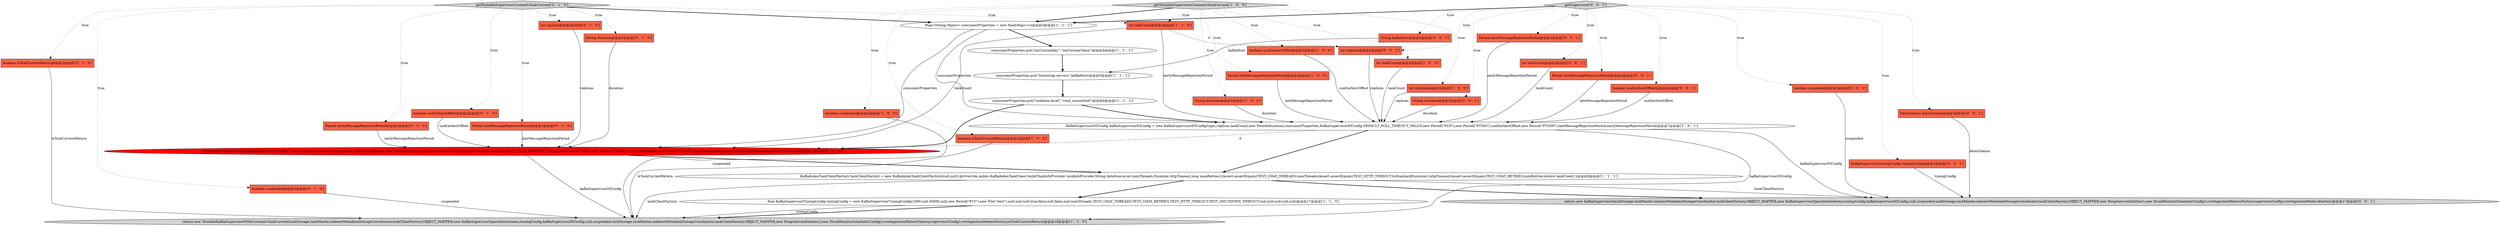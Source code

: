 digraph {
19 [style = filled, label = "String duration@@@2@@@['0', '1', '0']", fillcolor = tomato, shape = box image = "AAA0AAABBB2BBB"];
20 [style = filled, label = "getTestableSupervisorCustomIsTaskCurrent['0', '1', '0']", fillcolor = lightgray, shape = diamond image = "AAA0AAABBB2BBB"];
29 [style = filled, label = "Period earlyMessageRejectionPeriod@@@2@@@['0', '0', '1']", fillcolor = tomato, shape = box image = "AAA0AAABBB3BBB"];
12 [style = filled, label = "Period lateMessageRejectionPeriod@@@2@@@['1', '0', '0']", fillcolor = tomato, shape = box image = "AAA0AAABBB1BBB"];
34 [style = filled, label = "int taskCount@@@2@@@['0', '0', '1']", fillcolor = tomato, shape = box image = "AAA0AAABBB3BBB"];
36 [style = filled, label = "String kafkaHost@@@2@@@['0', '0', '1']", fillcolor = tomato, shape = box image = "AAA0AAABBB3BBB"];
7 [style = filled, label = "KafkaIndexTaskClientFactory taskClientFactory = new KafkaIndexTaskClientFactory(null,null){@Override public KafkaIndexTaskClient build(TaskInfoProvider taskInfoProvider,String dataSource,int numThreads,Duration httpTimeout,long numRetries){Assert.assertEquals(TEST_CHAT_THREADS,numThreads)Assert.assertEquals(TEST_HTTP_TIMEOUT.toStandardDuration(),httpTimeout)Assert.assertEquals(TEST_CHAT_RETRIES,numRetries)return taskClient}}@@@8@@@['1', '1', '1']", fillcolor = white, shape = ellipse image = "AAA0AAABBB1BBB"];
3 [style = filled, label = "final KafkaSupervisorTuningConfig tuningConfig = new KafkaSupervisorTuningConfig(1000,null,50000,null,new Period(\"P1Y\"),new File(\"/test\"),null,null,null,true,false,null,false,null,numThreads,TEST_CHAT_THREADS,TEST_CHAT_RETRIES,TEST_HTTP_TIMEOUT,TEST_SHUTDOWN_TIMEOUT,null,null,null,null,null)@@@17@@@['1', '1', '0']", fillcolor = white, shape = ellipse image = "AAA0AAABBB1BBB"];
37 [style = filled, label = "int replicas@@@2@@@['0', '0', '1']", fillcolor = tomato, shape = box image = "AAA0AAABBB3BBB"];
16 [style = filled, label = "int taskCount@@@2@@@['1', '1', '0']", fillcolor = tomato, shape = box image = "AAA0AAABBB1BBB"];
27 [style = filled, label = "return new KafkaSupervisor(taskStorage,taskMaster,indexerMetadataStorageCoordinator,taskClientFactory,OBJECT_MAPPER,new KafkaSupervisorSpec(dataSchema,tuningConfig,kafkaSupervisorIOConfig,null,suspended,taskStorage,taskMaster,indexerMetadataStorageCoordinator,taskClientFactory,OBJECT_MAPPER,new NoopServiceEmitter(),new DruidMonitorSchedulerConfig(),rowIngestionMetersFactory,supervisorConfig),rowIngestionMetersFactory)@@@17@@@['0', '0', '1']", fillcolor = lightgray, shape = ellipse image = "AAA0AAABBB3BBB"];
9 [style = filled, label = "int replicas@@@2@@@['1', '0', '0']", fillcolor = tomato, shape = box image = "AAA0AAABBB1BBB"];
14 [style = filled, label = "getTestableSupervisorCustomIsTaskCurrent['1', '0', '0']", fillcolor = lightgray, shape = diamond image = "AAA0AAABBB1BBB"];
6 [style = filled, label = "String duration@@@2@@@['1', '0', '0']", fillcolor = tomato, shape = box image = "AAA0AAABBB1BBB"];
22 [style = filled, label = "boolean isTaskCurrentReturn@@@2@@@['0', '1', '0']", fillcolor = tomato, shape = box image = "AAA0AAABBB2BBB"];
28 [style = filled, label = "Period lateMessageRejectionPeriod@@@2@@@['0', '0', '1']", fillcolor = tomato, shape = box image = "AAA0AAABBB3BBB"];
30 [style = filled, label = "boolean suspended@@@2@@@['0', '0', '1']", fillcolor = tomato, shape = box image = "AAA0AAABBB3BBB"];
15 [style = filled, label = "consumerProperties.put(\"isolation.level\",\"read_committed\")@@@6@@@['1', '1', '1']", fillcolor = white, shape = ellipse image = "AAA0AAABBB1BBB"];
5 [style = filled, label = "Map<String,Object> consumerProperties = new HashMap<>()@@@3@@@['1', '1', '1']", fillcolor = white, shape = ellipse image = "AAA0AAABBB1BBB"];
2 [style = filled, label = "consumerProperties.put(\"bootstrap.servers\",kafkaHost)@@@5@@@['1', '1', '1']", fillcolor = white, shape = ellipse image = "AAA0AAABBB1BBB"];
17 [style = filled, label = "KafkaSupervisorIOConfig kafkaSupervisorIOConfig = new KafkaSupervisorIOConfig(topic,replicas,taskCount,new Period(duration),consumerProperties,KafkaSupervisorIOConfig.DEFAULT_POLL_TIMEOUT_MILLIS,new Period(\"P1D\"),new Period(\"PT30S\"),useEarliestOffset,new Period(\"PT30M\"),lateMessageRejectionPeriod,earlyMessageRejectionPeriod,null)@@@7@@@['0', '1', '0']", fillcolor = red, shape = ellipse image = "AAA1AAABBB2BBB"];
18 [style = filled, label = "Period earlyMessageRejectionPeriod@@@2@@@['0', '1', '0']", fillcolor = tomato, shape = box image = "AAA0AAABBB2BBB"];
24 [style = filled, label = "boolean useEarliestOffset@@@2@@@['0', '1', '0']", fillcolor = tomato, shape = box image = "AAA0AAABBB2BBB"];
35 [style = filled, label = "boolean useEarliestOffset@@@2@@@['0', '0', '1']", fillcolor = tomato, shape = box image = "AAA0AAABBB3BBB"];
8 [style = filled, label = "return new TestableKafkaSupervisorWithCustomIsTaskCurrent(taskStorage,taskMaster,indexerMetadataStorageCoordinator,taskClientFactory,OBJECT_MAPPER,new KafkaSupervisorSpec(dataSchema,tuningConfig,kafkaSupervisorIOConfig,null,suspended,taskStorage,taskMaster,indexerMetadataStorageCoordinator,taskClientFactory,OBJECT_MAPPER,new NoopServiceEmitter(),new DruidMonitorSchedulerConfig(),rowIngestionMetersFactory,supervisorConfig),rowIngestionMetersFactory,isTaskCurrentReturn)@@@18@@@['1', '1', '0']", fillcolor = lightgray, shape = ellipse image = "AAA0AAABBB1BBB"];
11 [style = filled, label = "boolean suspended@@@2@@@['1', '0', '0']", fillcolor = tomato, shape = box image = "AAA0AAABBB1BBB"];
10 [style = filled, label = "KafkaSupervisorIOConfig kafkaSupervisorIOConfig = new KafkaSupervisorIOConfig(topic,replicas,taskCount,new Period(duration),consumerProperties,KafkaSupervisorIOConfig.DEFAULT_POLL_TIMEOUT_MILLIS,new Period(\"P1D\"),new Period(\"PT30S\"),useEarliestOffset,new Period(\"PT30M\"),lateMessageRejectionPeriod,earlyMessageRejectionPeriod)@@@7@@@['1', '0', '1']", fillcolor = white, shape = ellipse image = "AAA0AAABBB1BBB"];
0 [style = filled, label = "boolean useEarliestOffset@@@2@@@['1', '0', '0']", fillcolor = tomato, shape = box image = "AAA0AAABBB1BBB"];
1 [style = filled, label = "int taskCount@@@2@@@['1', '0', '0']", fillcolor = tomato, shape = box image = "AAA0AAABBB1BBB"];
26 [style = filled, label = "String duration@@@2@@@['0', '0', '1']", fillcolor = tomato, shape = box image = "AAA0AAABBB3BBB"];
13 [style = filled, label = "boolean isTaskCurrentReturn@@@2@@@['1', '0', '0']", fillcolor = tomato, shape = box image = "AAA0AAABBB1BBB"];
33 [style = filled, label = "KafkaSupervisorTuningConfig tuningConfig@@@2@@@['0', '0', '1']", fillcolor = tomato, shape = box image = "AAA0AAABBB3BBB"];
23 [style = filled, label = "Period lateMessageRejectionPeriod@@@2@@@['0', '1', '0']", fillcolor = tomato, shape = box image = "AAA0AAABBB2BBB"];
4 [style = filled, label = "consumerProperties.put(\"myCustomKey\",\"myCustomValue\")@@@4@@@['1', '1', '1']", fillcolor = white, shape = ellipse image = "AAA0AAABBB1BBB"];
31 [style = filled, label = "getSupervisor['0', '0', '1']", fillcolor = lightgray, shape = diamond image = "AAA0AAABBB3BBB"];
32 [style = filled, label = "DataSchema dataSchema@@@2@@@['0', '0', '1']", fillcolor = tomato, shape = box image = "AAA0AAABBB3BBB"];
21 [style = filled, label = "boolean suspended@@@2@@@['0', '1', '0']", fillcolor = tomato, shape = box image = "AAA0AAABBB2BBB"];
25 [style = filled, label = "int replicas@@@2@@@['0', '1', '0']", fillcolor = tomato, shape = box image = "AAA0AAABBB2BBB"];
25->17 [style = solid, label="replicas"];
6->10 [style = solid, label="duration"];
15->10 [style = bold, label=""];
7->27 [style = solid, label="taskClientFactory"];
20->25 [style = dotted, label="true"];
31->37 [style = dotted, label="true"];
16->37 [style = dashed, label="0"];
14->12 [style = dotted, label="true"];
13->8 [style = solid, label="isTaskCurrentReturn"];
17->8 [style = solid, label="kafkaSupervisorIOConfig"];
14->0 [style = dotted, label="true"];
1->10 [style = solid, label="taskCount"];
18->17 [style = solid, label="earlyMessageRejectionPeriod"];
20->24 [style = dotted, label="true"];
31->35 [style = dotted, label="true"];
31->5 [style = bold, label=""];
34->10 [style = solid, label="taskCount"];
10->27 [style = solid, label="kafkaSupervisorIOConfig"];
14->6 [style = dotted, label="true"];
7->8 [style = solid, label="taskClientFactory"];
26->10 [style = solid, label="duration"];
32->27 [style = solid, label="dataSchema"];
30->27 [style = solid, label="suspended"];
4->2 [style = bold, label=""];
5->17 [style = solid, label="consumerProperties"];
11->8 [style = solid, label="suspended"];
20->21 [style = dotted, label="true"];
22->8 [style = solid, label="isTaskCurrentReturn"];
36->2 [style = solid, label="kafkaHost"];
10->7 [style = bold, label=""];
31->33 [style = dotted, label="true"];
33->27 [style = solid, label="tuningConfig"];
19->17 [style = solid, label="duration"];
7->3 [style = bold, label=""];
14->13 [style = dotted, label="true"];
24->17 [style = solid, label="useEarliestOffset"];
29->10 [style = solid, label="earlyMessageRejectionPeriod"];
20->5 [style = bold, label=""];
20->16 [style = dotted, label="true"];
31->32 [style = dotted, label="true"];
17->7 [style = bold, label=""];
14->16 [style = dotted, label="true"];
31->30 [style = dotted, label="true"];
0->10 [style = solid, label="useEarliestOffset"];
15->17 [style = bold, label=""];
37->10 [style = solid, label="replicas"];
31->28 [style = dotted, label="true"];
31->26 [style = dotted, label="true"];
12->10 [style = solid, label="lateMessageRejectionPeriod"];
10->8 [style = solid, label="kafkaSupervisorIOConfig"];
3->8 [style = bold, label=""];
5->4 [style = bold, label=""];
2->15 [style = bold, label=""];
20->23 [style = dotted, label="true"];
31->34 [style = dotted, label="true"];
10->17 [style = dashed, label="0"];
5->10 [style = solid, label="consumerProperties"];
7->27 [style = bold, label=""];
23->17 [style = solid, label="lateMessageRejectionPeriod"];
20->18 [style = dotted, label="true"];
14->11 [style = dotted, label="true"];
20->19 [style = dotted, label="true"];
14->9 [style = dotted, label="true"];
14->1 [style = dotted, label="true"];
20->22 [style = dotted, label="true"];
9->10 [style = solid, label="replicas"];
31->29 [style = dotted, label="true"];
21->8 [style = solid, label="suspended"];
16->17 [style = solid, label="taskCount"];
28->10 [style = solid, label="lateMessageRejectionPeriod"];
31->36 [style = dotted, label="true"];
3->8 [style = solid, label="tuningConfig"];
14->5 [style = bold, label=""];
35->10 [style = solid, label="useEarliestOffset"];
16->10 [style = solid, label="earlyMessageRejectionPeriod"];
}

